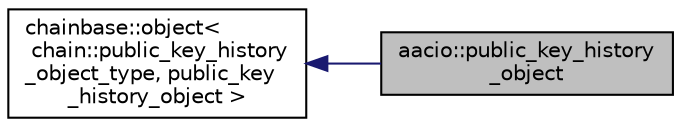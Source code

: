digraph "aacio::public_key_history_object"
{
  edge [fontname="Helvetica",fontsize="10",labelfontname="Helvetica",labelfontsize="10"];
  node [fontname="Helvetica",fontsize="10",shape=record];
  rankdir="LR";
  Node2 [label="aacio::public_key_history\l_object",height=0.2,width=0.4,color="black", fillcolor="grey75", style="filled", fontcolor="black"];
  Node3 -> Node2 [dir="back",color="midnightblue",fontsize="10",style="solid"];
  Node3 [label="chainbase::object\<\l chain::public_key_history\l_object_type, public_key\l_history_object \>",height=0.2,width=0.4,color="black", fillcolor="white", style="filled",URL="$structchainbase_1_1object.html"];
}
